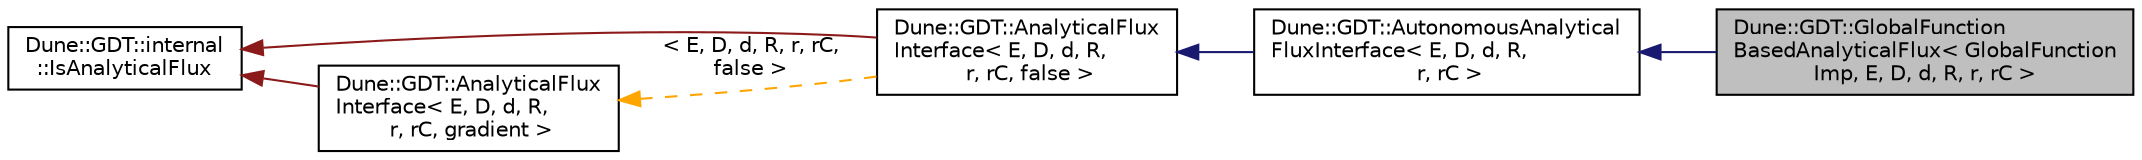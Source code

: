 digraph "Dune::GDT::GlobalFunctionBasedAnalyticalFlux&lt; GlobalFunctionImp, E, D, d, R, r, rC &gt;"
{
  edge [fontname="Helvetica",fontsize="10",labelfontname="Helvetica",labelfontsize="10"];
  node [fontname="Helvetica",fontsize="10",shape=record];
  rankdir="LR";
  Node1 [label="Dune::GDT::GlobalFunction\lBasedAnalyticalFlux\< GlobalFunction\lImp, E, D, d, R, r, rC \>",height=0.2,width=0.4,color="black", fillcolor="grey75", style="filled", fontcolor="black"];
  Node2 -> Node1 [dir="back",color="midnightblue",fontsize="10",style="solid",fontname="Helvetica"];
  Node2 [label="Dune::GDT::AutonomousAnalytical\lFluxInterface\< E, D, d, R,\l r, rC \>",height=0.2,width=0.4,color="black", fillcolor="white", style="filled",URL="$a00024.html"];
  Node3 -> Node2 [dir="back",color="midnightblue",fontsize="10",style="solid",fontname="Helvetica"];
  Node3 [label="Dune::GDT::AnalyticalFlux\lInterface\< E, D, d, R,\l r, rC, false \>",height=0.2,width=0.4,color="black", fillcolor="white", style="filled",URL="$a00022.html"];
  Node4 -> Node3 [dir="back",color="firebrick4",fontsize="10",style="solid",fontname="Helvetica"];
  Node4 [label="Dune::GDT::internal\l::IsAnalyticalFlux",height=0.2,width=0.4,color="black", fillcolor="white", style="filled",URL="$a00212.html"];
  Node5 -> Node3 [dir="back",color="orange",fontsize="10",style="dashed",label=" \< E, D, d, R, r, rC,\l false \>" ,fontname="Helvetica"];
  Node5 [label="Dune::GDT::AnalyticalFlux\lInterface\< E, D, d, R,\l r, rC, gradient \>",height=0.2,width=0.4,color="black", fillcolor="white", style="filled",URL="$a00022.html"];
  Node4 -> Node5 [dir="back",color="firebrick4",fontsize="10",style="solid",fontname="Helvetica"];
}
